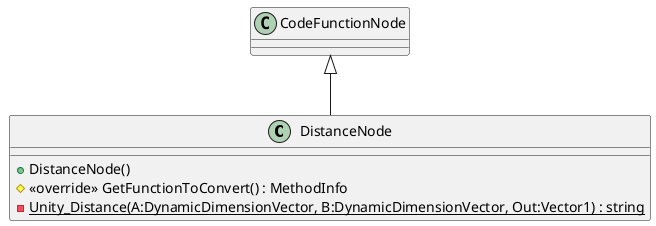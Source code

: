 @startuml
class DistanceNode {
    + DistanceNode()
    # <<override>> GetFunctionToConvert() : MethodInfo
    {static} - Unity_Distance(A:DynamicDimensionVector, B:DynamicDimensionVector, Out:Vector1) : string
}
CodeFunctionNode <|-- DistanceNode
@enduml
